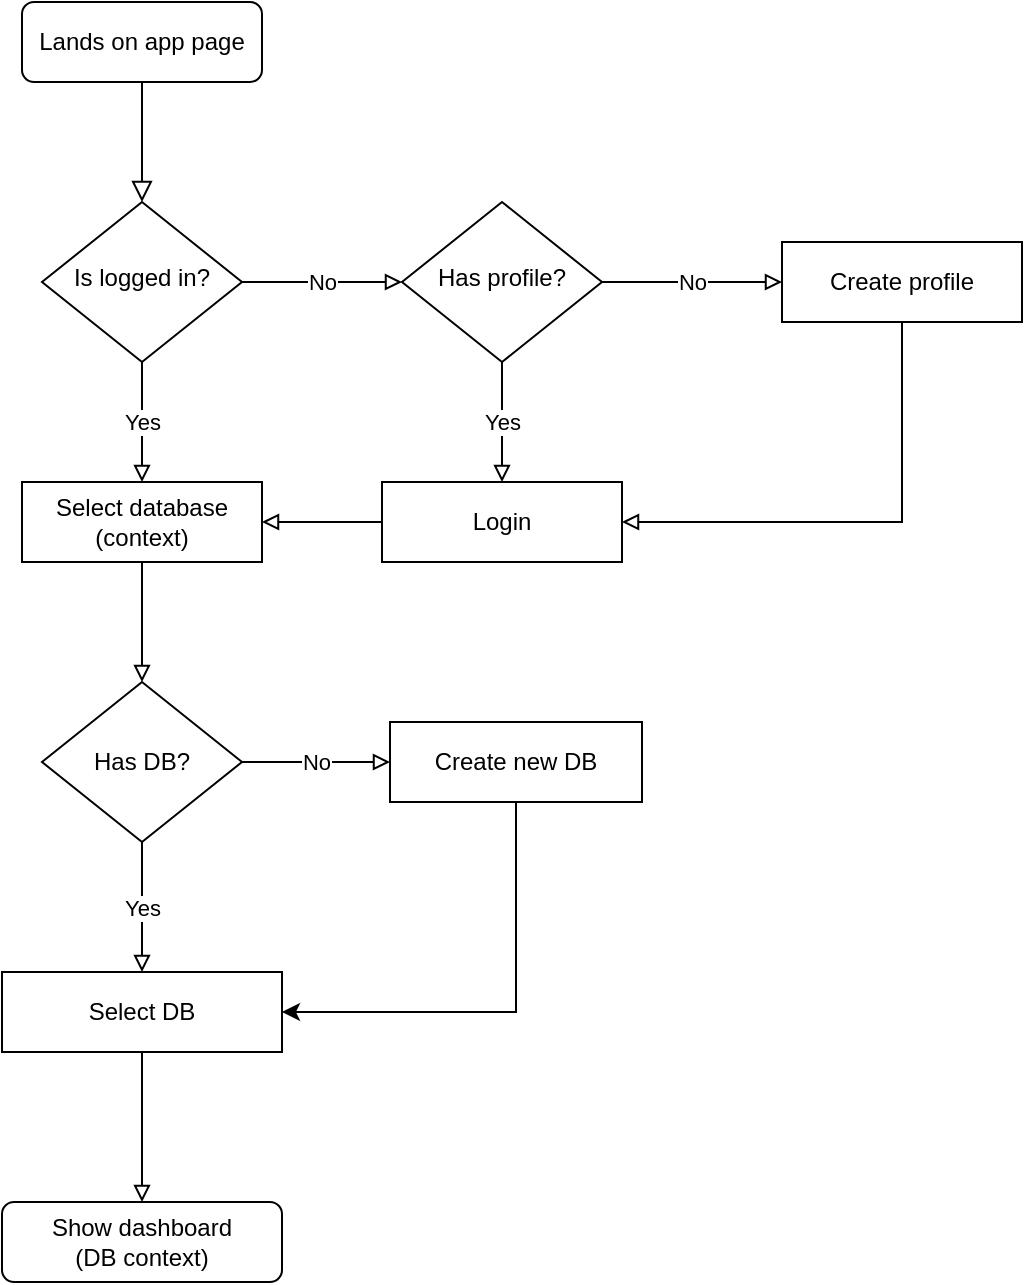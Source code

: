<mxfile version="13.3.3" type="github" pages="4">
  <diagram id="C5RBs43oDa-KdzZeNtuy" name="Onboarding">
    <mxGraphModel dx="786" dy="528" grid="1" gridSize="10" guides="1" tooltips="1" connect="1" arrows="1" fold="1" page="1" pageScale="1" pageWidth="827" pageHeight="1169" math="0" shadow="0">
      <root>
        <mxCell id="WIyWlLk6GJQsqaUBKTNV-0" />
        <mxCell id="WIyWlLk6GJQsqaUBKTNV-1" parent="WIyWlLk6GJQsqaUBKTNV-0" />
        <mxCell id="WIyWlLk6GJQsqaUBKTNV-2" value="" style="rounded=0;html=1;jettySize=auto;orthogonalLoop=1;fontSize=11;endArrow=block;endFill=0;endSize=8;strokeWidth=1;shadow=0;labelBackgroundColor=none;edgeStyle=orthogonalEdgeStyle;" parent="WIyWlLk6GJQsqaUBKTNV-1" source="WIyWlLk6GJQsqaUBKTNV-3" target="WIyWlLk6GJQsqaUBKTNV-6" edge="1">
          <mxGeometry relative="1" as="geometry" />
        </mxCell>
        <mxCell id="WIyWlLk6GJQsqaUBKTNV-3" value="Lands on app page" style="rounded=1;whiteSpace=wrap;html=1;fontSize=12;glass=0;strokeWidth=1;shadow=0;arcSize=15;" parent="WIyWlLk6GJQsqaUBKTNV-1" vertex="1">
          <mxGeometry x="160" y="60" width="120" height="40" as="geometry" />
        </mxCell>
        <mxCell id="JS3uk803y2s0mCCQWYtb-3" value="No" style="edgeStyle=orthogonalEdgeStyle;rounded=0;orthogonalLoop=1;jettySize=auto;html=1;entryX=0;entryY=0.5;entryDx=0;entryDy=0;labelPosition=center;verticalLabelPosition=middle;align=center;verticalAlign=middle;endArrow=block;endFill=0;" parent="WIyWlLk6GJQsqaUBKTNV-1" source="WIyWlLk6GJQsqaUBKTNV-6" target="WIyWlLk6GJQsqaUBKTNV-10" edge="1">
          <mxGeometry relative="1" as="geometry" />
        </mxCell>
        <mxCell id="JS3uk803y2s0mCCQWYtb-18" value="&lt;div&gt;Yes&lt;/div&gt;" style="edgeStyle=orthogonalEdgeStyle;rounded=0;orthogonalLoop=1;jettySize=auto;html=1;endArrow=block;endFill=0;entryX=0.5;entryY=0;entryDx=0;entryDy=0;" parent="WIyWlLk6GJQsqaUBKTNV-1" source="WIyWlLk6GJQsqaUBKTNV-6" target="JS3uk803y2s0mCCQWYtb-21" edge="1">
          <mxGeometry relative="1" as="geometry">
            <mxPoint x="220" y="280" as="targetPoint" />
          </mxGeometry>
        </mxCell>
        <mxCell id="WIyWlLk6GJQsqaUBKTNV-6" value="Is logged in?" style="rhombus;whiteSpace=wrap;html=1;shadow=0;fontFamily=Helvetica;fontSize=12;align=center;strokeWidth=1;spacing=6;spacingTop=-4;" parent="WIyWlLk6GJQsqaUBKTNV-1" vertex="1">
          <mxGeometry x="170" y="160" width="100" height="80" as="geometry" />
        </mxCell>
        <mxCell id="JS3uk803y2s0mCCQWYtb-7" value="&lt;div&gt;No&lt;/div&gt;" style="edgeStyle=orthogonalEdgeStyle;rounded=0;orthogonalLoop=1;jettySize=auto;html=1;endArrow=block;endFill=0;labelPosition=center;verticalLabelPosition=middle;align=center;verticalAlign=middle;" parent="WIyWlLk6GJQsqaUBKTNV-1" source="WIyWlLk6GJQsqaUBKTNV-10" target="WIyWlLk6GJQsqaUBKTNV-11" edge="1">
          <mxGeometry relative="1" as="geometry" />
        </mxCell>
        <mxCell id="JS3uk803y2s0mCCQWYtb-15" value="Yes" style="edgeStyle=orthogonalEdgeStyle;rounded=0;orthogonalLoop=1;jettySize=auto;html=1;entryX=0.5;entryY=0;entryDx=0;entryDy=0;endArrow=block;endFill=0;" parent="WIyWlLk6GJQsqaUBKTNV-1" source="WIyWlLk6GJQsqaUBKTNV-10" target="JS3uk803y2s0mCCQWYtb-12" edge="1">
          <mxGeometry relative="1" as="geometry" />
        </mxCell>
        <mxCell id="WIyWlLk6GJQsqaUBKTNV-10" value="Has profile?" style="rhombus;whiteSpace=wrap;html=1;shadow=0;fontFamily=Helvetica;fontSize=12;align=center;strokeWidth=1;spacing=6;spacingTop=-4;" parent="WIyWlLk6GJQsqaUBKTNV-1" vertex="1">
          <mxGeometry x="350" y="160" width="100" height="80" as="geometry" />
        </mxCell>
        <mxCell id="JS3uk803y2s0mCCQWYtb-16" style="edgeStyle=orthogonalEdgeStyle;rounded=0;orthogonalLoop=1;jettySize=auto;html=1;entryX=1;entryY=0.5;entryDx=0;entryDy=0;endArrow=block;endFill=0;exitX=0.5;exitY=1;exitDx=0;exitDy=0;" parent="WIyWlLk6GJQsqaUBKTNV-1" source="WIyWlLk6GJQsqaUBKTNV-11" target="JS3uk803y2s0mCCQWYtb-12" edge="1">
          <mxGeometry relative="1" as="geometry" />
        </mxCell>
        <mxCell id="WIyWlLk6GJQsqaUBKTNV-11" value="Create profile" style="rounded=1;whiteSpace=wrap;html=1;fontSize=12;glass=0;strokeWidth=1;shadow=0;arcSize=0;" parent="WIyWlLk6GJQsqaUBKTNV-1" vertex="1">
          <mxGeometry x="540" y="180" width="120" height="40" as="geometry" />
        </mxCell>
        <mxCell id="JS3uk803y2s0mCCQWYtb-19" style="edgeStyle=orthogonalEdgeStyle;rounded=0;orthogonalLoop=1;jettySize=auto;html=1;endArrow=block;endFill=0;entryX=1;entryY=0.5;entryDx=0;entryDy=0;" parent="WIyWlLk6GJQsqaUBKTNV-1" source="JS3uk803y2s0mCCQWYtb-12" target="JS3uk803y2s0mCCQWYtb-21" edge="1">
          <mxGeometry relative="1" as="geometry">
            <mxPoint x="280" y="320" as="targetPoint" />
          </mxGeometry>
        </mxCell>
        <mxCell id="JS3uk803y2s0mCCQWYtb-12" value="&lt;div&gt;Login&lt;/div&gt;" style="rounded=1;whiteSpace=wrap;html=1;arcSize=0;" parent="WIyWlLk6GJQsqaUBKTNV-1" vertex="1">
          <mxGeometry x="340" y="300" width="120" height="40" as="geometry" />
        </mxCell>
        <mxCell id="JS3uk803y2s0mCCQWYtb-26" value="" style="edgeStyle=orthogonalEdgeStyle;rounded=0;orthogonalLoop=1;jettySize=auto;html=1;endArrow=block;endFill=0;" parent="WIyWlLk6GJQsqaUBKTNV-1" source="JS3uk803y2s0mCCQWYtb-21" target="JS3uk803y2s0mCCQWYtb-25" edge="1">
          <mxGeometry relative="1" as="geometry" />
        </mxCell>
        <mxCell id="JS3uk803y2s0mCCQWYtb-21" value="Select database (context)" style="rounded=1;whiteSpace=wrap;html=1;arcSize=0;" parent="WIyWlLk6GJQsqaUBKTNV-1" vertex="1">
          <mxGeometry x="160" y="300" width="120" height="40" as="geometry" />
        </mxCell>
        <mxCell id="JS3uk803y2s0mCCQWYtb-28" value="&lt;div&gt;Yes&lt;/div&gt;" style="edgeStyle=orthogonalEdgeStyle;rounded=0;orthogonalLoop=1;jettySize=auto;html=1;endArrow=block;endFill=0;" parent="WIyWlLk6GJQsqaUBKTNV-1" source="JS3uk803y2s0mCCQWYtb-25" target="JS3uk803y2s0mCCQWYtb-27" edge="1">
          <mxGeometry relative="1" as="geometry" />
        </mxCell>
        <mxCell id="JS3uk803y2s0mCCQWYtb-30" value="No" style="edgeStyle=orthogonalEdgeStyle;rounded=0;orthogonalLoop=1;jettySize=auto;html=1;endArrow=block;endFill=0;" parent="WIyWlLk6GJQsqaUBKTNV-1" source="JS3uk803y2s0mCCQWYtb-25" target="JS3uk803y2s0mCCQWYtb-29" edge="1">
          <mxGeometry relative="1" as="geometry" />
        </mxCell>
        <mxCell id="JS3uk803y2s0mCCQWYtb-25" value="Has DB?" style="rhombus;whiteSpace=wrap;html=1;fontFamily=Helvetica;fontSize=12;fontColor=#000000;align=center;strokeColor=#000000;fillColor=#ffffff;" parent="WIyWlLk6GJQsqaUBKTNV-1" vertex="1">
          <mxGeometry x="170" y="400" width="100" height="80" as="geometry" />
        </mxCell>
        <mxCell id="7EznBT4pNquS3dN-n6Gg-0" style="edgeStyle=orthogonalEdgeStyle;rounded=0;orthogonalLoop=1;jettySize=auto;html=1;entryX=1;entryY=0.5;entryDx=0;entryDy=0;exitX=0.5;exitY=1;exitDx=0;exitDy=0;" edge="1" parent="WIyWlLk6GJQsqaUBKTNV-1" source="JS3uk803y2s0mCCQWYtb-29" target="JS3uk803y2s0mCCQWYtb-27">
          <mxGeometry relative="1" as="geometry" />
        </mxCell>
        <mxCell id="JS3uk803y2s0mCCQWYtb-29" value="Create new DB" style="rounded=0;whiteSpace=wrap;html=1;fontFamily=Helvetica;fontSize=12;fontColor=#000000;align=center;strokeColor=#000000;fillColor=#ffffff;" parent="WIyWlLk6GJQsqaUBKTNV-1" vertex="1">
          <mxGeometry x="344" y="420" width="126" height="40" as="geometry" />
        </mxCell>
        <mxCell id="JS3uk803y2s0mCCQWYtb-34" style="edgeStyle=orthogonalEdgeStyle;rounded=0;orthogonalLoop=1;jettySize=auto;html=1;entryX=0.5;entryY=0;entryDx=0;entryDy=0;endArrow=block;endFill=0;" parent="WIyWlLk6GJQsqaUBKTNV-1" source="JS3uk803y2s0mCCQWYtb-27" target="JS3uk803y2s0mCCQWYtb-23" edge="1">
          <mxGeometry relative="1" as="geometry" />
        </mxCell>
        <mxCell id="JS3uk803y2s0mCCQWYtb-27" value="Select DB" style="rounded=0;whiteSpace=wrap;html=1;fontFamily=Helvetica;fontSize=12;fontColor=#000000;align=center;strokeColor=#000000;fillColor=#ffffff;" parent="WIyWlLk6GJQsqaUBKTNV-1" vertex="1">
          <mxGeometry x="150" y="545" width="140" height="40" as="geometry" />
        </mxCell>
        <mxCell id="JS3uk803y2s0mCCQWYtb-23" value="&lt;div&gt;Show dashboard&lt;/div&gt;&lt;div&gt;(DB context)&lt;br&gt;&lt;/div&gt;" style="rounded=1;whiteSpace=wrap;html=1;fontFamily=Helvetica;fontSize=12;fontColor=#000000;align=center;strokeColor=#000000;fillColor=#ffffff;" parent="WIyWlLk6GJQsqaUBKTNV-1" vertex="1">
          <mxGeometry x="150" y="660" width="140" height="40" as="geometry" />
        </mxCell>
      </root>
    </mxGraphModel>
  </diagram>
  <diagram id="yK5Ir9c2h8IHAHALxQX2" name="Create Event">
    
    <mxGraphModel dx="786" dy="528" grid="1" gridSize="10" guides="1" tooltips="1" connect="1" arrows="1" fold="1" page="1" pageScale="1" pageWidth="827" pageHeight="1169" math="0" shadow="0">
      
      <root>
        
        <mxCell id="13vMHOXOfkEj0Niq7ip8-0" />
        
        <mxCell id="13vMHOXOfkEj0Niq7ip8-1" parent="13vMHOXOfkEj0Niq7ip8-0" />
        
        <mxCell id="13vMHOXOfkEj0Niq7ip8-4" value="" style="edgeStyle=orthogonalEdgeStyle;rounded=0;orthogonalLoop=1;jettySize=auto;html=1;" edge="1" parent="13vMHOXOfkEj0Niq7ip8-1" source="13vMHOXOfkEj0Niq7ip8-2" target="13vMHOXOfkEj0Niq7ip8-3">
          
          <mxGeometry relative="1" as="geometry" />
          
        </mxCell>
        
        <mxCell id="13vMHOXOfkEj0Niq7ip8-2" value="New event" style="rounded=0;whiteSpace=wrap;html=1;fontFamily=Helvetica;fontSize=12;fontColor=#000000;align=center;strokeColor=#000000;fillColor=#ffffff;" vertex="1" parent="13vMHOXOfkEj0Niq7ip8-1">
          
          <mxGeometry x="190" y="140" width="130" height="40" as="geometry" />
          
        </mxCell>
        
        <mxCell id="noNu07vXeeJlccaK-xQh-0" style="edgeStyle=orthogonalEdgeStyle;rounded=0;orthogonalLoop=1;jettySize=auto;html=1;entryX=0.5;entryY=0;entryDx=0;entryDy=0;" edge="1" parent="13vMHOXOfkEj0Niq7ip8-1" source="C_hMBdeCww2UABaGfEO--0" target="13vMHOXOfkEj0Niq7ip8-2">
          
          <mxGeometry relative="1" as="geometry" />
          
        </mxCell>
        
        <mxCell id="C_hMBdeCww2UABaGfEO--0" value="Dashboard" style="rounded=1;whiteSpace=wrap;html=1;" vertex="1" parent="13vMHOXOfkEj0Niq7ip8-1">
          
          <mxGeometry x="190" y="20" width="130" height="40" as="geometry" />
          
        </mxCell>
        
        <mxCell id="13vMHOXOfkEj0Niq7ip8-6" value="" style="edgeStyle=orthogonalEdgeStyle;rounded=0;orthogonalLoop=1;jettySize=auto;html=1;" edge="1" parent="13vMHOXOfkEj0Niq7ip8-1" source="13vMHOXOfkEj0Niq7ip8-3" target="13vMHOXOfkEj0Niq7ip8-5">
          
          <mxGeometry relative="1" as="geometry" />
          
        </mxCell>
        
        <mxCell id="13vMHOXOfkEj0Niq7ip8-15" style="edgeStyle=orthogonalEdgeStyle;rounded=0;orthogonalLoop=1;jettySize=auto;html=1;entryX=0.5;entryY=0;entryDx=0;entryDy=0;" edge="1" parent="13vMHOXOfkEj0Niq7ip8-1" source="13vMHOXOfkEj0Niq7ip8-3" target="13vMHOXOfkEj0Niq7ip8-9">
          
          <mxGeometry relative="1" as="geometry" />
          
        </mxCell>
        
        <mxCell id="13vMHOXOfkEj0Niq7ip8-3" value="Select members" style="rounded=0;whiteSpace=wrap;html=1;fontFamily=Helvetica;fontSize=12;fontColor=#000000;align=center;strokeColor=#000000;fillColor=#ffffff;" vertex="1" parent="13vMHOXOfkEj0Niq7ip8-1">
          
          <mxGeometry x="190" y="260" width="130" height="40" as="geometry" />
          
        </mxCell>
        
        <mxCell id="13vMHOXOfkEj0Niq7ip8-8" value="" style="edgeStyle=orthogonalEdgeStyle;rounded=0;orthogonalLoop=1;jettySize=auto;html=1;" edge="1" parent="13vMHOXOfkEj0Niq7ip8-1" source="13vMHOXOfkEj0Niq7ip8-5" target="13vMHOXOfkEj0Niq7ip8-7">
          
          <mxGeometry relative="1" as="geometry" />
          
        </mxCell>
        
        <mxCell id="13vMHOXOfkEj0Niq7ip8-14" style="edgeStyle=orthogonalEdgeStyle;rounded=0;orthogonalLoop=1;jettySize=auto;html=1;entryX=0.5;entryY=0;entryDx=0;entryDy=0;" edge="1" parent="13vMHOXOfkEj0Niq7ip8-1" source="13vMHOXOfkEj0Niq7ip8-5" target="13vMHOXOfkEj0Niq7ip8-9">
          
          <mxGeometry relative="1" as="geometry" />
          
        </mxCell>
        
        <mxCell id="13vMHOXOfkEj0Niq7ip8-5" value="Confirm date" style="rounded=0;whiteSpace=wrap;html=1;fontFamily=Helvetica;fontSize=12;fontColor=#000000;align=center;strokeColor=#000000;fillColor=#ffffff;" vertex="1" parent="13vMHOXOfkEj0Niq7ip8-1">
          
          <mxGeometry x="190" y="380" width="130" height="40" as="geometry" />
          
        </mxCell>
        
        <mxCell id="13vMHOXOfkEj0Niq7ip8-10" value="" style="edgeStyle=orthogonalEdgeStyle;rounded=0;orthogonalLoop=1;jettySize=auto;html=1;" edge="1" parent="13vMHOXOfkEj0Niq7ip8-1" source="13vMHOXOfkEj0Niq7ip8-7" target="13vMHOXOfkEj0Niq7ip8-9">
          
          <mxGeometry relative="1" as="geometry" />
          
        </mxCell>
        
        <mxCell id="13vMHOXOfkEj0Niq7ip8-12" value="" style="edgeStyle=orthogonalEdgeStyle;rounded=0;orthogonalLoop=1;jettySize=auto;html=1;" edge="1" parent="13vMHOXOfkEj0Niq7ip8-1" source="13vMHOXOfkEj0Niq7ip8-7" target="13vMHOXOfkEj0Niq7ip8-11">
          
          <mxGeometry relative="1" as="geometry" />
          
        </mxCell>
        
        <mxCell id="13vMHOXOfkEj0Niq7ip8-7" value="Enter location" style="rounded=0;whiteSpace=wrap;html=1;fontFamily=Helvetica;fontSize=12;fontColor=#000000;align=center;strokeColor=#000000;fillColor=#ffffff;" vertex="1" parent="13vMHOXOfkEj0Niq7ip8-1">
          
          <mxGeometry x="190" y="500" width="130" height="40" as="geometry" />
          
        </mxCell>
        
        <mxCell id="13vMHOXOfkEj0Niq7ip8-13" style="edgeStyle=orthogonalEdgeStyle;rounded=0;orthogonalLoop=1;jettySize=auto;html=1;entryX=0;entryY=0.5;entryDx=0;entryDy=0;" edge="1" parent="13vMHOXOfkEj0Niq7ip8-1" source="13vMHOXOfkEj0Niq7ip8-11" target="13vMHOXOfkEj0Niq7ip8-9">
          
          <mxGeometry relative="1" as="geometry" />
          
        </mxCell>
        
        <mxCell id="13vMHOXOfkEj0Niq7ip8-11" value="Enter notes" style="rounded=0;whiteSpace=wrap;html=1;fontFamily=Helvetica;fontSize=12;fontColor=#000000;align=center;strokeColor=#000000;fillColor=#ffffff;" vertex="1" parent="13vMHOXOfkEj0Niq7ip8-1">
          
          <mxGeometry x="190" y="620" width="130" height="40" as="geometry" />
          
        </mxCell>
        
        <mxCell id="13vMHOXOfkEj0Niq7ip8-9" value="Done" style="rounded=1;whiteSpace=wrap;html=1;fontFamily=Helvetica;fontSize=12;fontColor=#000000;align=center;strokeColor=#000000;fillColor=#ffffff;" vertex="1" parent="13vMHOXOfkEj0Niq7ip8-1">
          
          <mxGeometry x="414" y="620" width="130" height="40" as="geometry" />
          
        </mxCell>
        
        <mxCell id="Upr7t0PPNEr8Y8i3C2K8-0" value="Members can be displayed in a custom shortlist" style="shape=callout;whiteSpace=wrap;html=1;perimeter=calloutPerimeter;position2=1;" vertex="1" parent="13vMHOXOfkEj0Niq7ip8-1">
          
          <mxGeometry x="40" y="190" width="150" height="90" as="geometry" />
          
        </mxCell>
        
        <mxCell id="Upr7t0PPNEr8Y8i3C2K8-1" value="Default: current day" style="shape=callout;whiteSpace=wrap;html=1;perimeter=calloutPerimeter;base=25;position2=1;" vertex="1" parent="13vMHOXOfkEj0Niq7ip8-1">
          
          <mxGeometry x="70" y="330" width="120" height="70" as="geometry" />
          
        </mxCell>
        
      </root>
      
    </mxGraphModel>
    
  </diagram>
  <diagram id="XdOq0WP5IJ2t7I9NkCUe" name="View/edit past events">
    
    <mxGraphModel dx="925" dy="621" grid="1" gridSize="10" guides="1" tooltips="1" connect="1" arrows="1" fold="1" page="1" pageScale="1" pageWidth="827" pageHeight="1169" math="0" shadow="0">
      
      <root>
        
        <mxCell id="tTohnYpVtqBp4ZgK2qlV-0" />
        
        <mxCell id="tTohnYpVtqBp4ZgK2qlV-1" parent="tTohnYpVtqBp4ZgK2qlV-0" />
        
        <mxCell id="B7AI6OwDM12Od6UPBtCU-1" value="" style="edgeStyle=orthogonalEdgeStyle;rounded=0;orthogonalLoop=1;jettySize=auto;html=1;" edge="1" parent="tTohnYpVtqBp4ZgK2qlV-1" source="tTohnYpVtqBp4ZgK2qlV-2" target="B7AI6OwDM12Od6UPBtCU-0">
          
          <mxGeometry relative="1" as="geometry" />
          
        </mxCell>
        
        <mxCell id="tTohnYpVtqBp4ZgK2qlV-2" value="View all events" style="rounded=0;whiteSpace=wrap;html=1;fontFamily=Helvetica;fontSize=12;fontColor=#000000;align=center;strokeColor=#000000;fillColor=#ffffff;" vertex="1" parent="tTohnYpVtqBp4ZgK2qlV-1">
          
          <mxGeometry x="240" y="60" width="130" height="40" as="geometry" />
          
        </mxCell>
        
        <mxCell id="5nHOdaZ8S-iqnOjRCTyu-4" style="edgeStyle=orthogonalEdgeStyle;rounded=0;orthogonalLoop=1;jettySize=auto;html=1;entryX=0;entryY=0.5;entryDx=0;entryDy=0;" edge="1" parent="tTohnYpVtqBp4ZgK2qlV-1" source="5nHOdaZ8S-iqnOjRCTyu-0" target="tTohnYpVtqBp4ZgK2qlV-2">
          
          <mxGeometry relative="1" as="geometry" />
          
        </mxCell>
        
        <mxCell id="5nHOdaZ8S-iqnOjRCTyu-0" value="Dashboard" style="rounded=1;whiteSpace=wrap;html=1;" vertex="1" parent="tTohnYpVtqBp4ZgK2qlV-1">
          
          <mxGeometry x="60" y="60" width="130" height="40" as="geometry" />
          
        </mxCell>
        
        <mxCell id="5nHOdaZ8S-iqnOjRCTyu-8" style="edgeStyle=orthogonalEdgeStyle;rounded=0;orthogonalLoop=1;jettySize=auto;html=1;entryX=0.5;entryY=0;entryDx=0;entryDy=0;" edge="1" parent="tTohnYpVtqBp4ZgK2qlV-1" source="B7AI6OwDM12Od6UPBtCU-0" target="5nHOdaZ8S-iqnOjRCTyu-7">
          
          <mxGeometry relative="1" as="geometry" />
          
        </mxCell>
        
        <mxCell id="B7AI6OwDM12Od6UPBtCU-0" value="View event" style="rounded=0;whiteSpace=wrap;html=1;fontFamily=Helvetica;fontSize=12;fontColor=#000000;align=center;strokeColor=#000000;fillColor=#ffffff;" vertex="1" parent="tTohnYpVtqBp4ZgK2qlV-1">
          
          <mxGeometry x="430" y="60" width="130" height="40" as="geometry" />
          
        </mxCell>
        
        <mxCell id="B7AI6OwDM12Od6UPBtCU-8" value="Done" style="rounded=1;whiteSpace=wrap;html=1;fontFamily=Helvetica;fontSize=12;fontColor=#000000;align=center;strokeColor=#000000;fillColor=#ffffff;" vertex="1" parent="tTohnYpVtqBp4ZgK2qlV-1">
          
          <mxGeometry x="650" y="180" width="130" height="40" as="geometry" />
          
        </mxCell>
        
        <mxCell id="B7AI6OwDM12Od6UPBtCU-6" value="" style="edgeStyle=orthogonalEdgeStyle;rounded=0;orthogonalLoop=1;jettySize=auto;html=1;" edge="1" parent="tTohnYpVtqBp4ZgK2qlV-1" source="B7AI6OwDM12Od6UPBtCU-2" target="B7AI6OwDM12Od6UPBtCU-5">
          
          <mxGeometry relative="1" as="geometry" />
          
        </mxCell>
        
        <mxCell id="B7AI6OwDM12Od6UPBtCU-2" value="&lt;div&gt;Edit event&lt;/div&gt;" style="rounded=0;whiteSpace=wrap;html=1;fontFamily=Helvetica;fontSize=12;fontColor=#000000;align=center;strokeColor=#000000;fillColor=#ffffff;" vertex="1" parent="tTohnYpVtqBp4ZgK2qlV-1">
          
          <mxGeometry x="435" y="300" width="120" height="40" as="geometry" />
          
        </mxCell>
        
        <mxCell id="5nHOdaZ8S-iqnOjRCTyu-5" style="edgeStyle=orthogonalEdgeStyle;rounded=0;orthogonalLoop=1;jettySize=auto;html=1;entryX=0;entryY=0.5;entryDx=0;entryDy=0;exitX=1;exitY=0.5;exitDx=0;exitDy=0;" edge="1" parent="tTohnYpVtqBp4ZgK2qlV-1" source="5nHOdaZ8S-iqnOjRCTyu-7" target="B7AI6OwDM12Od6UPBtCU-8">
          
          <mxGeometry relative="1" as="geometry" />
          
        </mxCell>
        
        <mxCell id="5nHOdaZ8S-iqnOjRCTyu-16" value="&lt;div&gt;No&lt;/div&gt;" style="edgeLabel;html=1;align=center;verticalAlign=middle;resizable=0;points=[];" vertex="1" connectable="0" parent="5nHOdaZ8S-iqnOjRCTyu-5">
          
          <mxGeometry x="0.054" y="2" relative="1" as="geometry">
            
            <mxPoint as="offset" />
            
          </mxGeometry>
          
        </mxCell>
        
        <mxCell id="5nHOdaZ8S-iqnOjRCTyu-17" style="edgeStyle=orthogonalEdgeStyle;rounded=0;orthogonalLoop=1;jettySize=auto;html=1;entryX=0.5;entryY=1;entryDx=0;entryDy=0;" edge="1" parent="tTohnYpVtqBp4ZgK2qlV-1" source="B7AI6OwDM12Od6UPBtCU-5" target="B7AI6OwDM12Od6UPBtCU-8">
          
          <mxGeometry relative="1" as="geometry" />
          
        </mxCell>
        
        <mxCell id="B7AI6OwDM12Od6UPBtCU-5" value="Save event" style="rounded=0;whiteSpace=wrap;html=1;fontFamily=Helvetica;fontSize=12;fontColor=#000000;align=center;strokeColor=#000000;fillColor=#ffffff;" vertex="1" parent="tTohnYpVtqBp4ZgK2qlV-1">
          
          <mxGeometry x="435" y="420" width="120" height="40" as="geometry" />
          
        </mxCell>
        
        <mxCell id="5nHOdaZ8S-iqnOjRCTyu-11" value="Yes" style="edgeStyle=orthogonalEdgeStyle;rounded=0;orthogonalLoop=1;jettySize=auto;html=1;entryX=0.5;entryY=0;entryDx=0;entryDy=0;" edge="1" parent="tTohnYpVtqBp4ZgK2qlV-1" source="5nHOdaZ8S-iqnOjRCTyu-7" target="B7AI6OwDM12Od6UPBtCU-2">
          
          <mxGeometry relative="1" as="geometry" />
          
        </mxCell>
        
        <mxCell id="5nHOdaZ8S-iqnOjRCTyu-7" value="Created in the&lt;br&gt;past 24h?" style="rhombus;whiteSpace=wrap;html=1;" vertex="1" parent="tTohnYpVtqBp4ZgK2qlV-1">
          
          <mxGeometry x="430" y="160" width="130" height="80" as="geometry" />
          
        </mxCell>
        
      </root>
      
    </mxGraphModel>
    
  </diagram>
  <diagram id="9Wviv1kHQNw507t8edmd" name="Manage user lists">
    
    <mxGraphModel dx="786" dy="528" grid="1" gridSize="10" guides="1" tooltips="1" connect="1" arrows="1" fold="1" page="1" pageScale="1" pageWidth="827" pageHeight="1169" math="0" shadow="0">
      
      <root>
        
        <mxCell id="nQZk57ZEwS85NdZRktGf-0" />
        
        <mxCell id="nQZk57ZEwS85NdZRktGf-1" parent="nQZk57ZEwS85NdZRktGf-0" />
        
        <mxCell id="Z0U9iT13mLVn-M-5p6Iq-7" value="" style="edgeStyle=orthogonalEdgeStyle;rounded=0;orthogonalLoop=1;jettySize=auto;html=1;" edge="1" parent="nQZk57ZEwS85NdZRktGf-1" source="Z0U9iT13mLVn-M-5p6Iq-8" target="Z0U9iT13mLVn-M-5p6Iq-6">
          
          <mxGeometry relative="1" as="geometry" />
          
        </mxCell>
        
        <mxCell id="Z0U9iT13mLVn-M-5p6Iq-21" style="edgeStyle=orthogonalEdgeStyle;rounded=0;orthogonalLoop=1;jettySize=auto;html=1;entryX=0;entryY=0.5;entryDx=0;entryDy=0;" edge="1" parent="nQZk57ZEwS85NdZRktGf-1" source="Z0U9iT13mLVn-M-5p6Iq-0" target="Z0U9iT13mLVn-M-5p6Iq-8">
          
          <mxGeometry relative="1" as="geometry" />
          
        </mxCell>
        
        <mxCell id="Z0U9iT13mLVn-M-5p6Iq-24" value="" style="edgeStyle=orthogonalEdgeStyle;rounded=0;orthogonalLoop=1;jettySize=auto;html=1;" edge="1" parent="nQZk57ZEwS85NdZRktGf-1" source="Z0U9iT13mLVn-M-5p6Iq-0" target="Z0U9iT13mLVn-M-5p6Iq-23">
          
          <mxGeometry relative="1" as="geometry" />
          
        </mxCell>
        
        <mxCell id="Z0U9iT13mLVn-M-5p6Iq-0" value="View all lists" style="rounded=0;whiteSpace=wrap;html=1;fontFamily=Helvetica;fontSize=12;fontColor=#000000;align=center;strokeColor=#000000;fillColor=#ffffff;" vertex="1" parent="nQZk57ZEwS85NdZRktGf-1">
          
          <mxGeometry x="260" y="60" width="120" height="40" as="geometry" />
          
        </mxCell>
        
        <mxCell id="Z0U9iT13mLVn-M-5p6Iq-26" value="Yes" style="edgeStyle=orthogonalEdgeStyle;rounded=0;orthogonalLoop=1;jettySize=auto;html=1;" edge="1" parent="nQZk57ZEwS85NdZRktGf-1" source="Z0U9iT13mLVn-M-5p6Iq-23" target="Z0U9iT13mLVn-M-5p6Iq-25">
          
          <mxGeometry relative="1" as="geometry" />
          
        </mxCell>
        
        <mxCell id="Z0U9iT13mLVn-M-5p6Iq-23" value="Create new?" style="rhombus;whiteSpace=wrap;html=1;fontFamily=Helvetica;fontSize=12;fontColor=#000000;align=center;strokeColor=#000000;fillColor=#ffffff;" vertex="1" parent="nQZk57ZEwS85NdZRktGf-1">
          
          <mxGeometry x="260" y="160" width="120" height="60" as="geometry" />
          
        </mxCell>
        
        <mxCell id="Z0U9iT13mLVn-M-5p6Iq-27" style="edgeStyle=orthogonalEdgeStyle;rounded=0;orthogonalLoop=1;jettySize=auto;html=1;entryX=0;entryY=0.5;entryDx=0;entryDy=0;" edge="1" parent="nQZk57ZEwS85NdZRktGf-1" source="Z0U9iT13mLVn-M-5p6Iq-25" target="Z0U9iT13mLVn-M-5p6Iq-4">
          
          <mxGeometry relative="1" as="geometry" />
          
        </mxCell>
        
        <mxCell id="Z0U9iT13mLVn-M-5p6Iq-25" value="Create List" style="rounded=0;whiteSpace=wrap;html=1;fontFamily=Helvetica;fontSize=12;fontColor=#000000;align=center;strokeColor=#000000;fillColor=#ffffff;" vertex="1" parent="nQZk57ZEwS85NdZRktGf-1">
          
          <mxGeometry x="260" y="290" width="120" height="40" as="geometry" />
          
        </mxCell>
        
        <mxCell id="Z0U9iT13mLVn-M-5p6Iq-11" value="Yes" style="edgeStyle=orthogonalEdgeStyle;rounded=0;orthogonalLoop=1;jettySize=auto;html=1;entryX=0.5;entryY=0;entryDx=0;entryDy=0;" edge="1" parent="nQZk57ZEwS85NdZRktGf-1" source="Z0U9iT13mLVn-M-5p6Iq-6" target="Z0U9iT13mLVn-M-5p6Iq-4">
          
          <mxGeometry relative="1" as="geometry">
            
            <mxPoint x="515" y="290" as="targetPoint" />
            
          </mxGeometry>
          
        </mxCell>
        
        <mxCell id="Z0U9iT13mLVn-M-5p6Iq-32" value="No" style="edgeStyle=orthogonalEdgeStyle;rounded=0;orthogonalLoop=1;jettySize=auto;html=1;entryX=0.5;entryY=1;entryDx=0;entryDy=0;" edge="1" parent="nQZk57ZEwS85NdZRktGf-1" source="Z0U9iT13mLVn-M-5p6Iq-6" target="Z0U9iT13mLVn-M-5p6Iq-30">
          
          <mxGeometry x="-0.391" relative="1" as="geometry">
            
            <mxPoint as="offset" />
            
          </mxGeometry>
          
        </mxCell>
        
        <mxCell id="Z0U9iT13mLVn-M-5p6Iq-6" value="&lt;div&gt;Edit?&lt;/div&gt;" style="rhombus;whiteSpace=wrap;html=1;fontFamily=Helvetica;fontSize=12;fontColor=#000000;align=center;strokeColor=#000000;fillColor=#ffffff;" vertex="1" parent="nQZk57ZEwS85NdZRktGf-1">
          
          <mxGeometry x="460" y="160" width="120" height="60" as="geometry" />
          
        </mxCell>
        
        <mxCell id="Z0U9iT13mLVn-M-5p6Iq-16" value="" style="edgeStyle=orthogonalEdgeStyle;rounded=0;orthogonalLoop=1;jettySize=auto;html=1;" edge="1" parent="nQZk57ZEwS85NdZRktGf-1" source="Z0U9iT13mLVn-M-5p6Iq-4" target="Z0U9iT13mLVn-M-5p6Iq-15">
          
          <mxGeometry relative="1" as="geometry" />
          
        </mxCell>
        
        <mxCell id="Z0U9iT13mLVn-M-5p6Iq-4" value="Edit members" style="rounded=0;whiteSpace=wrap;html=1;fontFamily=Helvetica;fontSize=12;fontColor=#000000;align=center;strokeColor=#000000;fillColor=#ffffff;" vertex="1" parent="nQZk57ZEwS85NdZRktGf-1">
          
          <mxGeometry x="460" y="290" width="120" height="40" as="geometry" />
          
        </mxCell>
        
        <mxCell id="Z0U9iT13mLVn-M-5p6Iq-19" value="" style="edgeStyle=orthogonalEdgeStyle;rounded=0;orthogonalLoop=1;jettySize=auto;html=1;" edge="1" parent="nQZk57ZEwS85NdZRktGf-1" source="Z0U9iT13mLVn-M-5p6Iq-15" target="Z0U9iT13mLVn-M-5p6Iq-18">
          
          <mxGeometry relative="1" as="geometry" />
          
        </mxCell>
        
        <mxCell id="Z0U9iT13mLVn-M-5p6Iq-15" value="Edit name" style="rounded=0;whiteSpace=wrap;html=1;fontFamily=Helvetica;fontSize=12;fontColor=#000000;align=center;strokeColor=#000000;fillColor=#ffffff;" vertex="1" parent="nQZk57ZEwS85NdZRktGf-1">
          
          <mxGeometry x="460" y="410" width="120" height="40" as="geometry" />
          
        </mxCell>
        
        <mxCell id="Z0U9iT13mLVn-M-5p6Iq-33" style="edgeStyle=orthogonalEdgeStyle;rounded=0;orthogonalLoop=1;jettySize=auto;html=1;entryX=0.5;entryY=1;entryDx=0;entryDy=0;" edge="1" parent="nQZk57ZEwS85NdZRktGf-1" source="Z0U9iT13mLVn-M-5p6Iq-18" target="Z0U9iT13mLVn-M-5p6Iq-30">
          
          <mxGeometry relative="1" as="geometry">
            
            <mxPoint x="720" y="110" as="targetPoint" />
            
          </mxGeometry>
          
        </mxCell>
        
        <mxCell id="Z0U9iT13mLVn-M-5p6Iq-18" value="Save" style="rounded=0;whiteSpace=wrap;html=1;fontFamily=Helvetica;fontSize=12;fontColor=#000000;align=center;strokeColor=#000000;fillColor=#ffffff;" vertex="1" parent="nQZk57ZEwS85NdZRktGf-1">
          
          <mxGeometry x="460" y="530" width="120" height="40" as="geometry" />
          
        </mxCell>
        
        <mxCell id="Z0U9iT13mLVn-M-5p6Iq-12" style="edgeStyle=orthogonalEdgeStyle;rounded=0;orthogonalLoop=1;jettySize=auto;html=1;entryX=0;entryY=0.5;entryDx=0;entryDy=0;" edge="1" parent="nQZk57ZEwS85NdZRktGf-1" source="Z0U9iT13mLVn-M-5p6Iq-1" target="Z0U9iT13mLVn-M-5p6Iq-0">
          
          <mxGeometry relative="1" as="geometry" />
          
        </mxCell>
        
        <mxCell id="Z0U9iT13mLVn-M-5p6Iq-1" value="Dashboard" style="rounded=1;whiteSpace=wrap;html=1;" vertex="1" parent="nQZk57ZEwS85NdZRktGf-1">
          
          <mxGeometry x="60" y="60" width="130" height="40" as="geometry" />
          
        </mxCell>
        
        <mxCell id="Z0U9iT13mLVn-M-5p6Iq-31" value="" style="edgeStyle=orthogonalEdgeStyle;rounded=0;orthogonalLoop=1;jettySize=auto;html=1;" edge="1" parent="nQZk57ZEwS85NdZRktGf-1" source="Z0U9iT13mLVn-M-5p6Iq-8" target="Z0U9iT13mLVn-M-5p6Iq-30">
          
          <mxGeometry relative="1" as="geometry" />
          
        </mxCell>
        
        <mxCell id="Z0U9iT13mLVn-M-5p6Iq-8" value="View single list" style="rounded=0;whiteSpace=wrap;html=1;fontFamily=Helvetica;fontSize=12;fontColor=#000000;align=center;strokeColor=#000000;fillColor=#ffffff;" vertex="1" parent="nQZk57ZEwS85NdZRktGf-1">
          
          <mxGeometry x="460" y="60" width="120" height="40" as="geometry" />
          
        </mxCell>
        
        <mxCell id="Z0U9iT13mLVn-M-5p6Iq-30" value="Done" style="rounded=1;whiteSpace=wrap;html=1;fontFamily=Helvetica;fontSize=12;fontColor=#000000;align=center;strokeColor=#000000;fillColor=#ffffff;" vertex="1" parent="nQZk57ZEwS85NdZRktGf-1">
          
          <mxGeometry x="660" y="60" width="120" height="40" as="geometry" />
          
        </mxCell>
        
      </root>
      
    </mxGraphModel>
    
  </diagram>
</mxfile>
